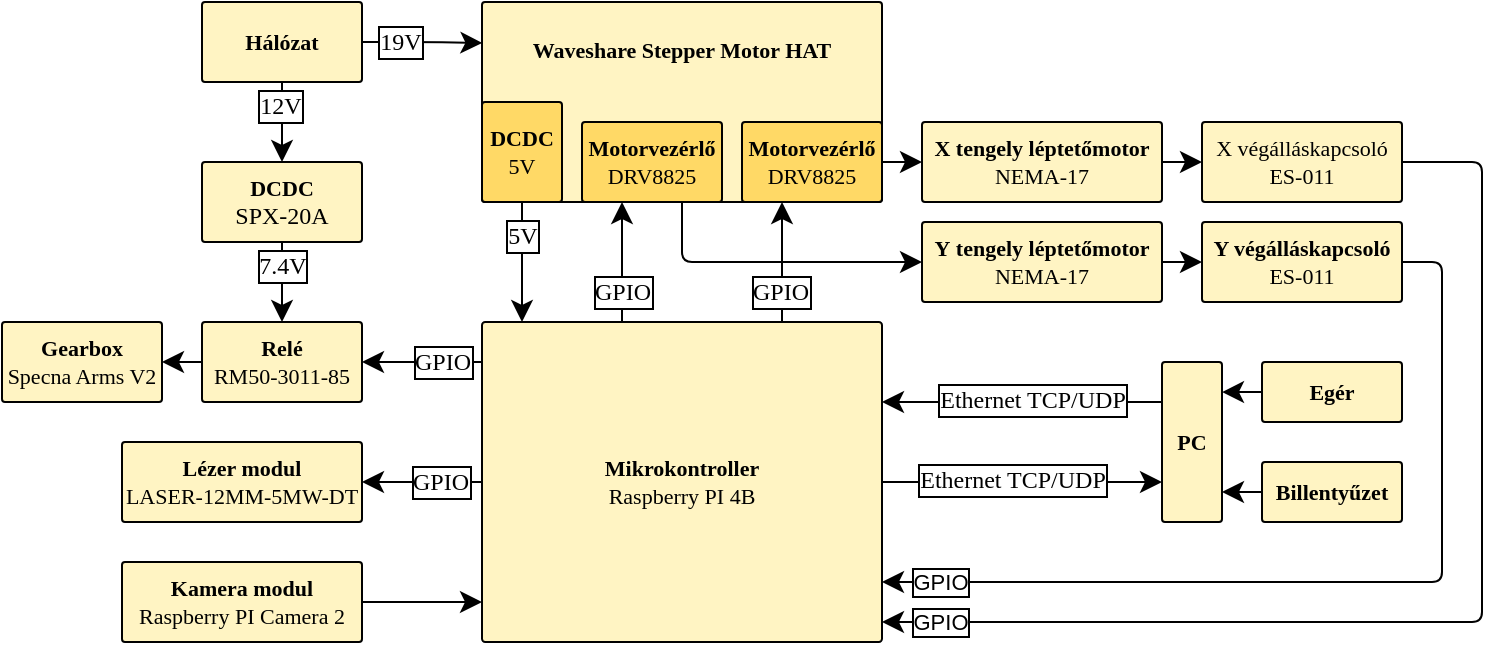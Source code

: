<mxfile version="24.4.7" type="device">
  <diagram name="1 oldal" id="2jW0gN1ypWtgPTo5McSA">
    <mxGraphModel dx="1688" dy="632" grid="1" gridSize="10" guides="1" tooltips="1" connect="1" arrows="1" fold="1" page="1" pageScale="1" pageWidth="750" pageHeight="320" background="none" math="0" shadow="0">
      <root>
        <mxCell id="0" />
        <mxCell id="1" parent="0" />
        <mxCell id="92ajFcuz4AVJ6SHI7FZd-121" value="" style="group" vertex="1" connectable="0" parent="1">
          <mxGeometry width="740" height="320" as="geometry" />
        </mxCell>
        <mxCell id="92ajFcuz4AVJ6SHI7FZd-104" style="edgeStyle=none;curved=0;rounded=1;orthogonalLoop=1;jettySize=auto;html=1;exitX=1;exitY=0.5;exitDx=0;exitDy=0;fontSize=12;startSize=8;endSize=8;fontFamily=Times New Roman;arcSize=10;" edge="1" parent="92ajFcuz4AVJ6SHI7FZd-121" source="92ajFcuz4AVJ6SHI7FZd-10">
          <mxGeometry relative="1" as="geometry">
            <mxPoint x="440" y="310" as="targetPoint" />
            <Array as="points">
              <mxPoint x="740" y="80" />
              <mxPoint x="740" y="310" />
            </Array>
          </mxGeometry>
        </mxCell>
        <mxCell id="92ajFcuz4AVJ6SHI7FZd-118" value="GPIO" style="edgeLabel;html=1;align=center;verticalAlign=middle;resizable=0;points=[];rounded=1;labelBorderColor=default;absoluteArcSize=0;labelPadding=10;noLabel=0;" vertex="1" connectable="0" parent="92ajFcuz4AVJ6SHI7FZd-104">
          <mxGeometry x="0.9" relative="1" as="geometry">
            <mxPoint as="offset" />
          </mxGeometry>
        </mxCell>
        <mxCell id="92ajFcuz4AVJ6SHI7FZd-18" value="&lt;div&gt;&lt;b&gt;Gearbox&lt;/b&gt;&lt;/div&gt;&lt;div&gt;Specna Arms V2&lt;br&gt;&lt;/div&gt;" style="rounded=1;whiteSpace=wrap;html=1;spacingTop=0;spacingBottom=0;fontFamily=Times New Roman;fontSize=11;align=center;verticalAlign=middle;labelBackgroundColor=none;container=0;fillColor=#FFF4C3;absoluteArcSize=1;arcSize=3;" vertex="1" parent="92ajFcuz4AVJ6SHI7FZd-121">
          <mxGeometry y="160" width="80" height="40" as="geometry" />
        </mxCell>
        <mxCell id="92ajFcuz4AVJ6SHI7FZd-56" style="edgeStyle=none;curved=1;rounded=1;orthogonalLoop=1;jettySize=auto;html=1;exitX=1;exitY=0.5;exitDx=0;exitDy=0;fontSize=12;startSize=8;endSize=8;fontFamily=Times New Roman;" edge="1" parent="92ajFcuz4AVJ6SHI7FZd-121" source="2nWe9rFN-lTKXM6QB6ID-5">
          <mxGeometry relative="1" as="geometry">
            <mxPoint x="600" y="80" as="targetPoint" />
          </mxGeometry>
        </mxCell>
        <mxCell id="2nWe9rFN-lTKXM6QB6ID-5" value="&lt;b&gt;X tengely léptetőmotor&lt;/b&gt;&lt;br&gt;NEMA-17" style="rounded=1;whiteSpace=wrap;html=1;spacingTop=0;spacingBottom=0;fontFamily=Times New Roman;fontSize=11;align=center;verticalAlign=middle;labelBackgroundColor=none;container=0;fillColor=#FFF4C3;absoluteArcSize=1;arcSize=3;" parent="92ajFcuz4AVJ6SHI7FZd-121" vertex="1">
          <mxGeometry x="460" y="60" width="120" height="40" as="geometry" />
        </mxCell>
        <mxCell id="2nWe9rFN-lTKXM6QB6ID-6" value="&lt;b&gt;Kamera modul&lt;/b&gt;&lt;br&gt;Raspberry PI Camera 2" style="rounded=1;whiteSpace=wrap;html=1;spacingTop=0;spacingBottom=0;fontFamily=Times New Roman;fontSize=11;align=center;verticalAlign=middle;labelBackgroundColor=none;container=0;fillColor=#FFF4C3;absoluteArcSize=1;arcSize=3;" parent="92ajFcuz4AVJ6SHI7FZd-121" vertex="1">
          <mxGeometry x="60" y="280" width="120" height="40" as="geometry" />
        </mxCell>
        <mxCell id="2nWe9rFN-lTKXM6QB6ID-7" value="&lt;b&gt;Lézer modul&lt;/b&gt;&lt;br&gt;LASER-12MM-5MW-DT" style="rounded=1;whiteSpace=wrap;html=1;spacingTop=0;spacingBottom=0;fontFamily=Times New Roman;fontSize=11;align=center;verticalAlign=middle;labelBackgroundColor=none;container=0;fillColor=#FFF4C3;absoluteArcSize=1;arcSize=3;" parent="92ajFcuz4AVJ6SHI7FZd-121" vertex="1">
          <mxGeometry x="60" y="220" width="120" height="40" as="geometry" />
        </mxCell>
        <mxCell id="92ajFcuz4AVJ6SHI7FZd-109" style="edgeStyle=none;curved=1;rounded=1;orthogonalLoop=1;jettySize=auto;html=1;exitX=0;exitY=0.25;exitDx=0;exitDy=0;entryX=1;entryY=0.25;entryDx=0;entryDy=0;fontSize=12;startSize=8;endSize=8;fontFamily=Times New Roman;" edge="1" parent="92ajFcuz4AVJ6SHI7FZd-121" source="raoc9Awid6QkaCW7WIx8-2" target="92ajFcuz4AVJ6SHI7FZd-12">
          <mxGeometry relative="1" as="geometry" />
        </mxCell>
        <mxCell id="92ajFcuz4AVJ6SHI7FZd-111" value="Ethernet TCP/UDP" style="edgeLabel;html=1;align=center;verticalAlign=middle;resizable=0;points=[];fontSize=12;labelBorderColor=default;rounded=1;fontFamily=Times New Roman;arcSize=5;absoluteArcSize=0;labelPadding=10;noLabel=0;" vertex="1" connectable="0" parent="92ajFcuz4AVJ6SHI7FZd-109">
          <mxGeometry relative="1" as="geometry">
            <mxPoint x="5" y="-1" as="offset" />
          </mxGeometry>
        </mxCell>
        <mxCell id="92ajFcuz4AVJ6SHI7FZd-110" style="edgeStyle=none;curved=1;rounded=1;orthogonalLoop=1;jettySize=auto;html=1;exitX=1;exitY=0.5;exitDx=0;exitDy=0;entryX=0;entryY=0.75;entryDx=0;entryDy=0;fontSize=12;startSize=8;endSize=8;fontFamily=Times New Roman;" edge="1" parent="92ajFcuz4AVJ6SHI7FZd-121" source="92ajFcuz4AVJ6SHI7FZd-12" target="raoc9Awid6QkaCW7WIx8-2">
          <mxGeometry relative="1" as="geometry" />
        </mxCell>
        <mxCell id="92ajFcuz4AVJ6SHI7FZd-112" value="Ethernet TCP/UDP" style="edgeLabel;html=1;align=center;verticalAlign=middle;resizable=0;points=[];fontSize=12;labelBorderColor=default;rounded=1;fontFamily=Times New Roman;arcSize=5;absoluteArcSize=0;labelPadding=10;noLabel=0;" vertex="1" connectable="0" parent="92ajFcuz4AVJ6SHI7FZd-110">
          <mxGeometry relative="1" as="geometry">
            <mxPoint x="-5" y="-1" as="offset" />
          </mxGeometry>
        </mxCell>
        <mxCell id="raoc9Awid6QkaCW7WIx8-2" value="&lt;b&gt;PC&lt;/b&gt;" style="rounded=1;whiteSpace=wrap;html=1;spacingTop=0;spacingBottom=0;fontFamily=Times New Roman;fontSize=11;align=center;verticalAlign=middle;labelBackgroundColor=none;container=0;fillColor=#FFF4C3;absoluteArcSize=1;arcSize=3;" parent="92ajFcuz4AVJ6SHI7FZd-121" vertex="1">
          <mxGeometry x="580" y="180" width="30" height="80" as="geometry" />
        </mxCell>
        <mxCell id="92ajFcuz4AVJ6SHI7FZd-94" style="edgeStyle=none;curved=1;rounded=1;orthogonalLoop=1;jettySize=auto;html=1;entryX=0.5;entryY=0;entryDx=0;entryDy=0;fontSize=12;startSize=8;endSize=8;fontFamily=Times New Roman;" edge="1" parent="92ajFcuz4AVJ6SHI7FZd-121" source="raoc9Awid6QkaCW7WIx8-33" target="92ajFcuz4AVJ6SHI7FZd-91">
          <mxGeometry relative="1" as="geometry" />
        </mxCell>
        <mxCell id="92ajFcuz4AVJ6SHI7FZd-96" value="12V" style="edgeLabel;html=1;align=center;verticalAlign=middle;resizable=0;points=[];fontSize=12;labelBorderColor=default;rounded=1;fontFamily=Times New Roman;arcSize=5;absoluteArcSize=0;labelPadding=10;noLabel=0;" vertex="1" connectable="0" parent="92ajFcuz4AVJ6SHI7FZd-94">
          <mxGeometry x="-0.4" y="-1" relative="1" as="geometry">
            <mxPoint as="offset" />
          </mxGeometry>
        </mxCell>
        <mxCell id="raoc9Awid6QkaCW7WIx8-33" value="&lt;b&gt;Hálózat&lt;/b&gt;" style="rounded=1;whiteSpace=wrap;html=1;spacingTop=0;spacingBottom=0;fontFamily=Times New Roman;fontSize=11;align=center;verticalAlign=middle;labelBackgroundColor=none;container=0;fillColor=#FFF4C3;absoluteArcSize=1;arcSize=3;" parent="92ajFcuz4AVJ6SHI7FZd-121" vertex="1">
          <mxGeometry x="100" width="80" height="40" as="geometry" />
        </mxCell>
        <mxCell id="92ajFcuz4AVJ6SHI7FZd-1" value="&lt;div&gt;&lt;b&gt;Waveshare Stepper Motor HAT&lt;/b&gt;&lt;/div&gt;&lt;div&gt;&lt;b&gt;&lt;br&gt;&lt;/b&gt;&lt;/div&gt;&lt;div&gt;&lt;b&gt;&lt;br&gt;&lt;/b&gt;&lt;/div&gt;&lt;div&gt;&lt;b&gt;&lt;br&gt;&lt;/b&gt;&lt;/div&gt;&lt;div&gt;&lt;b&gt;&lt;br&gt;&lt;/b&gt;&lt;/div&gt;" style="rounded=1;whiteSpace=wrap;html=1;spacingTop=0;spacingBottom=0;fontFamily=Times New Roman;fontSize=11;align=center;verticalAlign=middle;labelBackgroundColor=none;container=0;fillColor=#FFF4C3;absoluteArcSize=1;arcSize=3;" vertex="1" parent="92ajFcuz4AVJ6SHI7FZd-121">
          <mxGeometry x="240" width="200" height="100" as="geometry" />
        </mxCell>
        <mxCell id="92ajFcuz4AVJ6SHI7FZd-54" style="edgeStyle=none;curved=0;rounded=1;orthogonalLoop=1;jettySize=auto;html=1;fontSize=12;startSize=8;endSize=8;fontFamily=Times New Roman;arcSize=10;" edge="1" parent="92ajFcuz4AVJ6SHI7FZd-121">
          <mxGeometry relative="1" as="geometry">
            <mxPoint x="460" y="130" as="targetPoint" />
            <mxPoint x="340" y="100" as="sourcePoint" />
            <Array as="points">
              <mxPoint x="340" y="130" />
            </Array>
          </mxGeometry>
        </mxCell>
        <mxCell id="92ajFcuz4AVJ6SHI7FZd-5" value="&lt;b&gt;Motorvezérlő&lt;/b&gt;&lt;br&gt;DRV8825" style="rounded=1;whiteSpace=wrap;html=1;spacingTop=0;spacingBottom=0;fontFamily=Times New Roman;fontSize=11;align=center;verticalAlign=middle;labelBackgroundColor=none;container=0;fillColor=#FFD966;absoluteArcSize=1;arcSize=3;" vertex="1" parent="92ajFcuz4AVJ6SHI7FZd-121">
          <mxGeometry x="290" y="60" width="70" height="40" as="geometry" />
        </mxCell>
        <mxCell id="92ajFcuz4AVJ6SHI7FZd-57" style="edgeStyle=none;curved=1;rounded=1;orthogonalLoop=1;jettySize=auto;html=1;fontSize=12;startSize=8;endSize=8;fontFamily=Times New Roman;" edge="1" parent="92ajFcuz4AVJ6SHI7FZd-121" source="92ajFcuz4AVJ6SHI7FZd-6">
          <mxGeometry relative="1" as="geometry">
            <mxPoint x="600" y="130" as="targetPoint" />
          </mxGeometry>
        </mxCell>
        <mxCell id="92ajFcuz4AVJ6SHI7FZd-6" value="&lt;b&gt;Y&amp;nbsp;tengely léptetőmotor&lt;/b&gt;&lt;br&gt;NEMA-17" style="rounded=1;whiteSpace=wrap;html=1;spacingTop=0;spacingBottom=0;fontFamily=Times New Roman;fontSize=11;align=center;verticalAlign=middle;labelBackgroundColor=none;container=0;fillColor=#FFF4C3;absoluteArcSize=1;arcSize=3;" vertex="1" parent="92ajFcuz4AVJ6SHI7FZd-121">
          <mxGeometry x="460" y="110" width="120" height="40" as="geometry" />
        </mxCell>
        <mxCell id="92ajFcuz4AVJ6SHI7FZd-8" value="&lt;b&gt;Relé&lt;/b&gt;&lt;br&gt;RM50-3011-85" style="rounded=1;whiteSpace=wrap;html=1;spacingTop=0;spacingBottom=0;fontFamily=Times New Roman;fontSize=11;align=center;verticalAlign=middle;labelBackgroundColor=none;container=0;fillColor=#FFF4C3;absoluteArcSize=1;arcSize=3;" vertex="1" parent="92ajFcuz4AVJ6SHI7FZd-121">
          <mxGeometry x="100" y="160" width="80" height="40" as="geometry" />
        </mxCell>
        <mxCell id="92ajFcuz4AVJ6SHI7FZd-10" value="X végálláskapcsoló&lt;br&gt;ES-011" style="rounded=1;whiteSpace=wrap;html=1;spacingTop=0;spacingBottom=0;fontFamily=Times New Roman;fontSize=11;align=center;verticalAlign=middle;labelBackgroundColor=none;container=0;fillColor=#FFF4C3;absoluteArcSize=1;arcSize=3;" vertex="1" parent="92ajFcuz4AVJ6SHI7FZd-121">
          <mxGeometry x="600" y="60" width="100" height="40" as="geometry" />
        </mxCell>
        <mxCell id="92ajFcuz4AVJ6SHI7FZd-105" style="edgeStyle=none;curved=0;rounded=1;orthogonalLoop=1;jettySize=auto;html=1;exitX=1;exitY=0.5;exitDx=0;exitDy=0;fontSize=12;startSize=8;endSize=8;fontFamily=Times New Roman;arcSize=10;" edge="1" parent="92ajFcuz4AVJ6SHI7FZd-121" source="92ajFcuz4AVJ6SHI7FZd-11">
          <mxGeometry relative="1" as="geometry">
            <mxPoint x="440" y="290" as="targetPoint" />
            <Array as="points">
              <mxPoint x="720" y="130" />
              <mxPoint x="720" y="290" />
            </Array>
          </mxGeometry>
        </mxCell>
        <mxCell id="92ajFcuz4AVJ6SHI7FZd-117" value="GPIO" style="edgeLabel;html=1;align=center;verticalAlign=middle;resizable=0;points=[];rounded=1;labelBorderColor=default;absoluteArcSize=0;labelPadding=10;noLabel=0;" vertex="1" connectable="0" parent="92ajFcuz4AVJ6SHI7FZd-105">
          <mxGeometry x="0.88" relative="1" as="geometry">
            <mxPoint x="1" as="offset" />
          </mxGeometry>
        </mxCell>
        <mxCell id="92ajFcuz4AVJ6SHI7FZd-11" value="&lt;b&gt;Y végálláskapcsoló&lt;/b&gt;&lt;br&gt;ES-011" style="rounded=1;whiteSpace=wrap;html=1;spacingTop=0;spacingBottom=0;fontFamily=Times New Roman;fontSize=11;align=center;verticalAlign=middle;labelBackgroundColor=none;container=0;fillColor=#FFF4C3;absoluteArcSize=1;arcSize=3;" vertex="1" parent="92ajFcuz4AVJ6SHI7FZd-121">
          <mxGeometry x="600" y="110" width="100" height="40" as="geometry" />
        </mxCell>
        <mxCell id="92ajFcuz4AVJ6SHI7FZd-12" value="&lt;div&gt;&lt;b&gt;Mikrokontroller&lt;/b&gt;&lt;/div&gt;&lt;div&gt;Raspberry PI 4B&lt;br&gt;&lt;/div&gt;" style="rounded=1;whiteSpace=wrap;html=1;spacingTop=0;spacingBottom=0;fontFamily=Times New Roman;fontSize=11;align=center;verticalAlign=middle;labelBackgroundColor=none;container=0;fillColor=#FFF4C3;gradientColor=none;arcSize=1;" vertex="1" parent="92ajFcuz4AVJ6SHI7FZd-121">
          <mxGeometry x="240" y="160" width="200" height="160" as="geometry" />
        </mxCell>
        <mxCell id="92ajFcuz4AVJ6SHI7FZd-29" style="edgeStyle=none;curved=1;rounded=1;orthogonalLoop=1;jettySize=auto;html=1;exitX=0.25;exitY=1;exitDx=0;exitDy=0;fontSize=12;startSize=8;endSize=8;fontFamily=Times New Roman;" edge="1" parent="92ajFcuz4AVJ6SHI7FZd-121">
          <mxGeometry relative="1" as="geometry">
            <mxPoint x="260" y="160" as="targetPoint" />
            <mxPoint x="260" y="100" as="sourcePoint" />
          </mxGeometry>
        </mxCell>
        <mxCell id="92ajFcuz4AVJ6SHI7FZd-58" value="5V" style="edgeLabel;html=1;align=center;verticalAlign=middle;resizable=0;points=[];fontSize=12;container=0;labelBorderColor=default;rounded=1;fontFamily=Times New Roman;arcSize=5;absoluteArcSize=0;labelPadding=10;noLabel=0;" vertex="1" connectable="0" parent="92ajFcuz4AVJ6SHI7FZd-29">
          <mxGeometry x="-0.5" relative="1" as="geometry">
            <mxPoint y="2" as="offset" />
          </mxGeometry>
        </mxCell>
        <mxCell id="92ajFcuz4AVJ6SHI7FZd-13" value="&lt;div&gt;&lt;b&gt;DCDC&lt;/b&gt;&lt;/div&gt;&lt;div&gt;5V&lt;br&gt;&lt;/div&gt;" style="rounded=1;whiteSpace=wrap;html=1;spacingTop=0;spacingBottom=0;fontFamily=Times New Roman;fontSize=11;align=center;verticalAlign=middle;labelBackgroundColor=none;container=0;fillColor=#FFD966;absoluteArcSize=1;arcSize=3;" vertex="1" parent="92ajFcuz4AVJ6SHI7FZd-121">
          <mxGeometry x="240" y="50" width="40" height="50" as="geometry" />
        </mxCell>
        <mxCell id="92ajFcuz4AVJ6SHI7FZd-55" style="edgeStyle=none;curved=1;rounded=1;orthogonalLoop=1;jettySize=auto;html=1;exitX=1;exitY=0.5;exitDx=0;exitDy=0;fontSize=12;startSize=8;endSize=8;fontFamily=Times New Roman;" edge="1" parent="92ajFcuz4AVJ6SHI7FZd-121" source="92ajFcuz4AVJ6SHI7FZd-15">
          <mxGeometry relative="1" as="geometry">
            <mxPoint x="460" y="80" as="targetPoint" />
          </mxGeometry>
        </mxCell>
        <mxCell id="92ajFcuz4AVJ6SHI7FZd-15" value="&lt;b&gt;Motorvezérlő&lt;/b&gt;&lt;br&gt;DRV8825" style="rounded=1;whiteSpace=wrap;html=1;spacingTop=0;spacingBottom=0;fontFamily=Times New Roman;fontSize=11;align=center;verticalAlign=middle;labelBackgroundColor=none;container=0;fillColor=#FFD966;absoluteArcSize=1;arcSize=3;" vertex="1" parent="92ajFcuz4AVJ6SHI7FZd-121">
          <mxGeometry x="370" y="60" width="70" height="40" as="geometry" />
        </mxCell>
        <mxCell id="92ajFcuz4AVJ6SHI7FZd-30" style="edgeStyle=none;curved=0;rounded=1;orthogonalLoop=1;jettySize=auto;html=1;exitX=1;exitY=0.5;exitDx=0;exitDy=0;entryX=0.001;entryY=0.205;entryDx=0;entryDy=0;fontSize=12;startSize=8;endSize=8;entryPerimeter=0;fontFamily=Times New Roman;" edge="1" parent="92ajFcuz4AVJ6SHI7FZd-121" source="raoc9Awid6QkaCW7WIx8-33" target="92ajFcuz4AVJ6SHI7FZd-1">
          <mxGeometry relative="1" as="geometry">
            <mxPoint x="180" y="-30" as="sourcePoint" />
            <mxPoint x="240" y="25" as="targetPoint" />
            <Array as="points">
              <mxPoint x="210" y="20" />
            </Array>
          </mxGeometry>
        </mxCell>
        <mxCell id="92ajFcuz4AVJ6SHI7FZd-59" value="19V" style="edgeLabel;html=1;align=center;verticalAlign=middle;resizable=0;points=[];fontSize=12;container=0;textShadow=0;labelBorderColor=default;rounded=1;fontFamily=Times New Roman;arcSize=5;absoluteArcSize=0;labelPadding=10;noLabel=0;" vertex="1" connectable="0" parent="92ajFcuz4AVJ6SHI7FZd-30">
          <mxGeometry relative="1" as="geometry">
            <mxPoint x="-11" as="offset" />
          </mxGeometry>
        </mxCell>
        <mxCell id="92ajFcuz4AVJ6SHI7FZd-33" style="edgeStyle=none;curved=1;rounded=1;orthogonalLoop=1;jettySize=auto;html=1;exitX=0.25;exitY=1;exitDx=0;exitDy=0;fontSize=12;startSize=8;endSize=8;fontFamily=Times New Roman;" edge="1" parent="92ajFcuz4AVJ6SHI7FZd-121">
          <mxGeometry relative="1" as="geometry">
            <mxPoint x="310" y="100" as="targetPoint" />
            <mxPoint x="310" y="160" as="sourcePoint" />
          </mxGeometry>
        </mxCell>
        <mxCell id="92ajFcuz4AVJ6SHI7FZd-60" value="GPIO" style="edgeLabel;html=1;align=center;verticalAlign=middle;resizable=0;points=[];fontSize=12;container=0;labelBorderColor=default;rounded=1;fontFamily=Times New Roman;arcSize=5;absoluteArcSize=0;labelPadding=10;noLabel=0;" vertex="1" connectable="0" parent="92ajFcuz4AVJ6SHI7FZd-33">
          <mxGeometry x="-0.5" relative="1" as="geometry">
            <mxPoint as="offset" />
          </mxGeometry>
        </mxCell>
        <mxCell id="92ajFcuz4AVJ6SHI7FZd-53" style="edgeStyle=none;curved=1;rounded=1;orthogonalLoop=1;jettySize=auto;html=1;exitX=0.25;exitY=1;exitDx=0;exitDy=0;fontSize=12;startSize=8;endSize=8;fontFamily=Times New Roman;" edge="1" parent="92ajFcuz4AVJ6SHI7FZd-121">
          <mxGeometry relative="1" as="geometry">
            <mxPoint x="390" y="100" as="targetPoint" />
            <mxPoint x="390" y="160" as="sourcePoint" />
          </mxGeometry>
        </mxCell>
        <mxCell id="92ajFcuz4AVJ6SHI7FZd-61" value="GPIO" style="edgeLabel;html=1;align=center;verticalAlign=middle;resizable=0;points=[];fontSize=12;container=0;labelBorderColor=default;rounded=1;fontFamily=Times New Roman;arcSize=5;absoluteArcSize=0;labelPadding=10;noLabel=0;" vertex="1" connectable="0" parent="92ajFcuz4AVJ6SHI7FZd-53">
          <mxGeometry x="-0.5" y="1" relative="1" as="geometry">
            <mxPoint as="offset" />
          </mxGeometry>
        </mxCell>
        <mxCell id="92ajFcuz4AVJ6SHI7FZd-95" style="edgeStyle=none;curved=1;rounded=1;orthogonalLoop=1;jettySize=auto;html=1;exitX=0.5;exitY=1;exitDx=0;exitDy=0;entryX=0.5;entryY=0;entryDx=0;entryDy=0;fontSize=12;startSize=8;endSize=8;fontFamily=Times New Roman;" edge="1" parent="92ajFcuz4AVJ6SHI7FZd-121" source="92ajFcuz4AVJ6SHI7FZd-91" target="92ajFcuz4AVJ6SHI7FZd-8">
          <mxGeometry relative="1" as="geometry" />
        </mxCell>
        <mxCell id="92ajFcuz4AVJ6SHI7FZd-97" value="7.4V" style="edgeLabel;html=1;align=center;verticalAlign=middle;resizable=0;points=[];fontSize=12;labelBorderColor=default;rounded=1;fontFamily=Times New Roman;arcSize=5;absoluteArcSize=0;labelPadding=10;noLabel=0;" vertex="1" connectable="0" parent="92ajFcuz4AVJ6SHI7FZd-95">
          <mxGeometry x="-0.4" relative="1" as="geometry">
            <mxPoint as="offset" />
          </mxGeometry>
        </mxCell>
        <mxCell id="92ajFcuz4AVJ6SHI7FZd-91" value="&lt;div&gt;&lt;b&gt;DCDC&lt;/b&gt;&lt;/div&gt;&lt;div&gt;&lt;span style=&quot;font-weight: normal; font-size: 12px;&quot;&gt;SPX-20A&lt;/span&gt;&lt;/div&gt;" style="rounded=1;whiteSpace=wrap;html=1;spacingTop=0;spacingBottom=0;fontFamily=Times New Roman;fontSize=11;align=center;verticalAlign=middle;labelBackgroundColor=none;container=0;fillColor=#FFF4C3;absoluteArcSize=1;arcSize=3;" vertex="1" parent="92ajFcuz4AVJ6SHI7FZd-121">
          <mxGeometry x="100" y="80" width="80" height="40" as="geometry" />
        </mxCell>
        <mxCell id="92ajFcuz4AVJ6SHI7FZd-100" style="edgeStyle=none;curved=1;rounded=1;orthogonalLoop=1;jettySize=auto;html=1;exitX=0;exitY=0.5;exitDx=0;exitDy=0;fontSize=12;startSize=8;endSize=8;fontFamily=Times New Roman;" edge="1" parent="92ajFcuz4AVJ6SHI7FZd-121" source="92ajFcuz4AVJ6SHI7FZd-8">
          <mxGeometry relative="1" as="geometry">
            <mxPoint x="80" y="180" as="targetPoint" />
          </mxGeometry>
        </mxCell>
        <mxCell id="92ajFcuz4AVJ6SHI7FZd-101" style="edgeStyle=none;curved=1;rounded=1;orthogonalLoop=1;jettySize=auto;html=1;exitX=0;exitY=0.5;exitDx=0;exitDy=0;fontSize=12;startSize=8;endSize=8;entryX=1;entryY=0.5;entryDx=0;entryDy=0;fontFamily=Times New Roman;" edge="1" parent="92ajFcuz4AVJ6SHI7FZd-121" source="92ajFcuz4AVJ6SHI7FZd-12" target="2nWe9rFN-lTKXM6QB6ID-7">
          <mxGeometry relative="1" as="geometry">
            <mxPoint x="200" y="220" as="targetPoint" />
          </mxGeometry>
        </mxCell>
        <mxCell id="92ajFcuz4AVJ6SHI7FZd-103" value="GPIO" style="edgeLabel;html=1;align=center;verticalAlign=middle;resizable=0;points=[];fontSize=12;labelBorderColor=default;rounded=1;fontFamily=Times New Roman;arcSize=5;absoluteArcSize=0;labelPadding=10;noLabel=0;" vertex="1" connectable="0" parent="92ajFcuz4AVJ6SHI7FZd-101">
          <mxGeometry relative="1" as="geometry">
            <mxPoint x="9" as="offset" />
          </mxGeometry>
        </mxCell>
        <mxCell id="92ajFcuz4AVJ6SHI7FZd-102" style="edgeStyle=none;curved=1;rounded=1;orthogonalLoop=1;jettySize=auto;html=1;exitX=1;exitY=0.5;exitDx=0;exitDy=0;entryX=0;entryY=0.875;entryDx=0;entryDy=0;entryPerimeter=0;fontSize=12;startSize=8;endSize=8;fontFamily=Times New Roman;" edge="1" parent="92ajFcuz4AVJ6SHI7FZd-121" source="2nWe9rFN-lTKXM6QB6ID-6" target="92ajFcuz4AVJ6SHI7FZd-12">
          <mxGeometry relative="1" as="geometry" />
        </mxCell>
        <mxCell id="92ajFcuz4AVJ6SHI7FZd-107" style="edgeStyle=none;curved=1;rounded=1;orthogonalLoop=1;jettySize=auto;html=1;fontSize=12;startSize=8;endSize=8;exitX=0;exitY=0.125;exitDx=0;exitDy=0;exitPerimeter=0;fontFamily=Times New Roman;" edge="1" parent="92ajFcuz4AVJ6SHI7FZd-121" source="92ajFcuz4AVJ6SHI7FZd-12" target="92ajFcuz4AVJ6SHI7FZd-8">
          <mxGeometry relative="1" as="geometry" />
        </mxCell>
        <mxCell id="92ajFcuz4AVJ6SHI7FZd-108" value="GPIO" style="edgeLabel;html=1;align=center;verticalAlign=middle;resizable=0;points=[];fontSize=12;labelBorderColor=default;rounded=1;fontFamily=Times New Roman;arcSize=5;absoluteArcSize=0;labelPadding=10;noLabel=0;" vertex="1" connectable="0" parent="92ajFcuz4AVJ6SHI7FZd-107">
          <mxGeometry relative="1" as="geometry">
            <mxPoint x="10" as="offset" />
          </mxGeometry>
        </mxCell>
        <mxCell id="92ajFcuz4AVJ6SHI7FZd-113" value="&lt;b&gt;Egér&lt;/b&gt;" style="rounded=1;whiteSpace=wrap;html=1;spacingTop=0;spacingBottom=0;fontFamily=Times New Roman;fontSize=11;align=center;verticalAlign=middle;labelBackgroundColor=none;container=0;fillColor=#FFF4C3;absoluteArcSize=1;arcSize=3;" vertex="1" parent="92ajFcuz4AVJ6SHI7FZd-121">
          <mxGeometry x="630" y="180" width="70" height="30" as="geometry" />
        </mxCell>
        <mxCell id="92ajFcuz4AVJ6SHI7FZd-114" value="&lt;b&gt;Billentyűzet&lt;/b&gt;" style="rounded=1;whiteSpace=wrap;html=1;spacingTop=0;spacingBottom=0;fontFamily=Times New Roman;fontSize=11;align=center;verticalAlign=middle;labelBackgroundColor=none;container=0;fillColor=#FFF4C3;absoluteArcSize=1;arcSize=3;" vertex="1" parent="92ajFcuz4AVJ6SHI7FZd-121">
          <mxGeometry x="630" y="230" width="70" height="30" as="geometry" />
        </mxCell>
        <mxCell id="92ajFcuz4AVJ6SHI7FZd-115" style="edgeStyle=none;curved=1;rounded=1;orthogonalLoop=1;jettySize=auto;html=1;exitX=0;exitY=0.5;exitDx=0;exitDy=0;entryX=1;entryY=0.812;entryDx=0;entryDy=0;entryPerimeter=0;fontSize=12;startSize=8;endSize=8;fontFamily=Times New Roman;" edge="1" parent="92ajFcuz4AVJ6SHI7FZd-121" source="92ajFcuz4AVJ6SHI7FZd-114" target="raoc9Awid6QkaCW7WIx8-2">
          <mxGeometry relative="1" as="geometry" />
        </mxCell>
        <mxCell id="92ajFcuz4AVJ6SHI7FZd-116" style="edgeStyle=none;curved=1;rounded=1;orthogonalLoop=1;jettySize=auto;html=1;exitX=0;exitY=0.5;exitDx=0;exitDy=0;entryX=1;entryY=0.188;entryDx=0;entryDy=0;entryPerimeter=0;fontSize=12;startSize=8;endSize=8;fontFamily=Times New Roman;" edge="1" parent="92ajFcuz4AVJ6SHI7FZd-121" source="92ajFcuz4AVJ6SHI7FZd-113" target="raoc9Awid6QkaCW7WIx8-2">
          <mxGeometry relative="1" as="geometry" />
        </mxCell>
      </root>
    </mxGraphModel>
  </diagram>
</mxfile>
